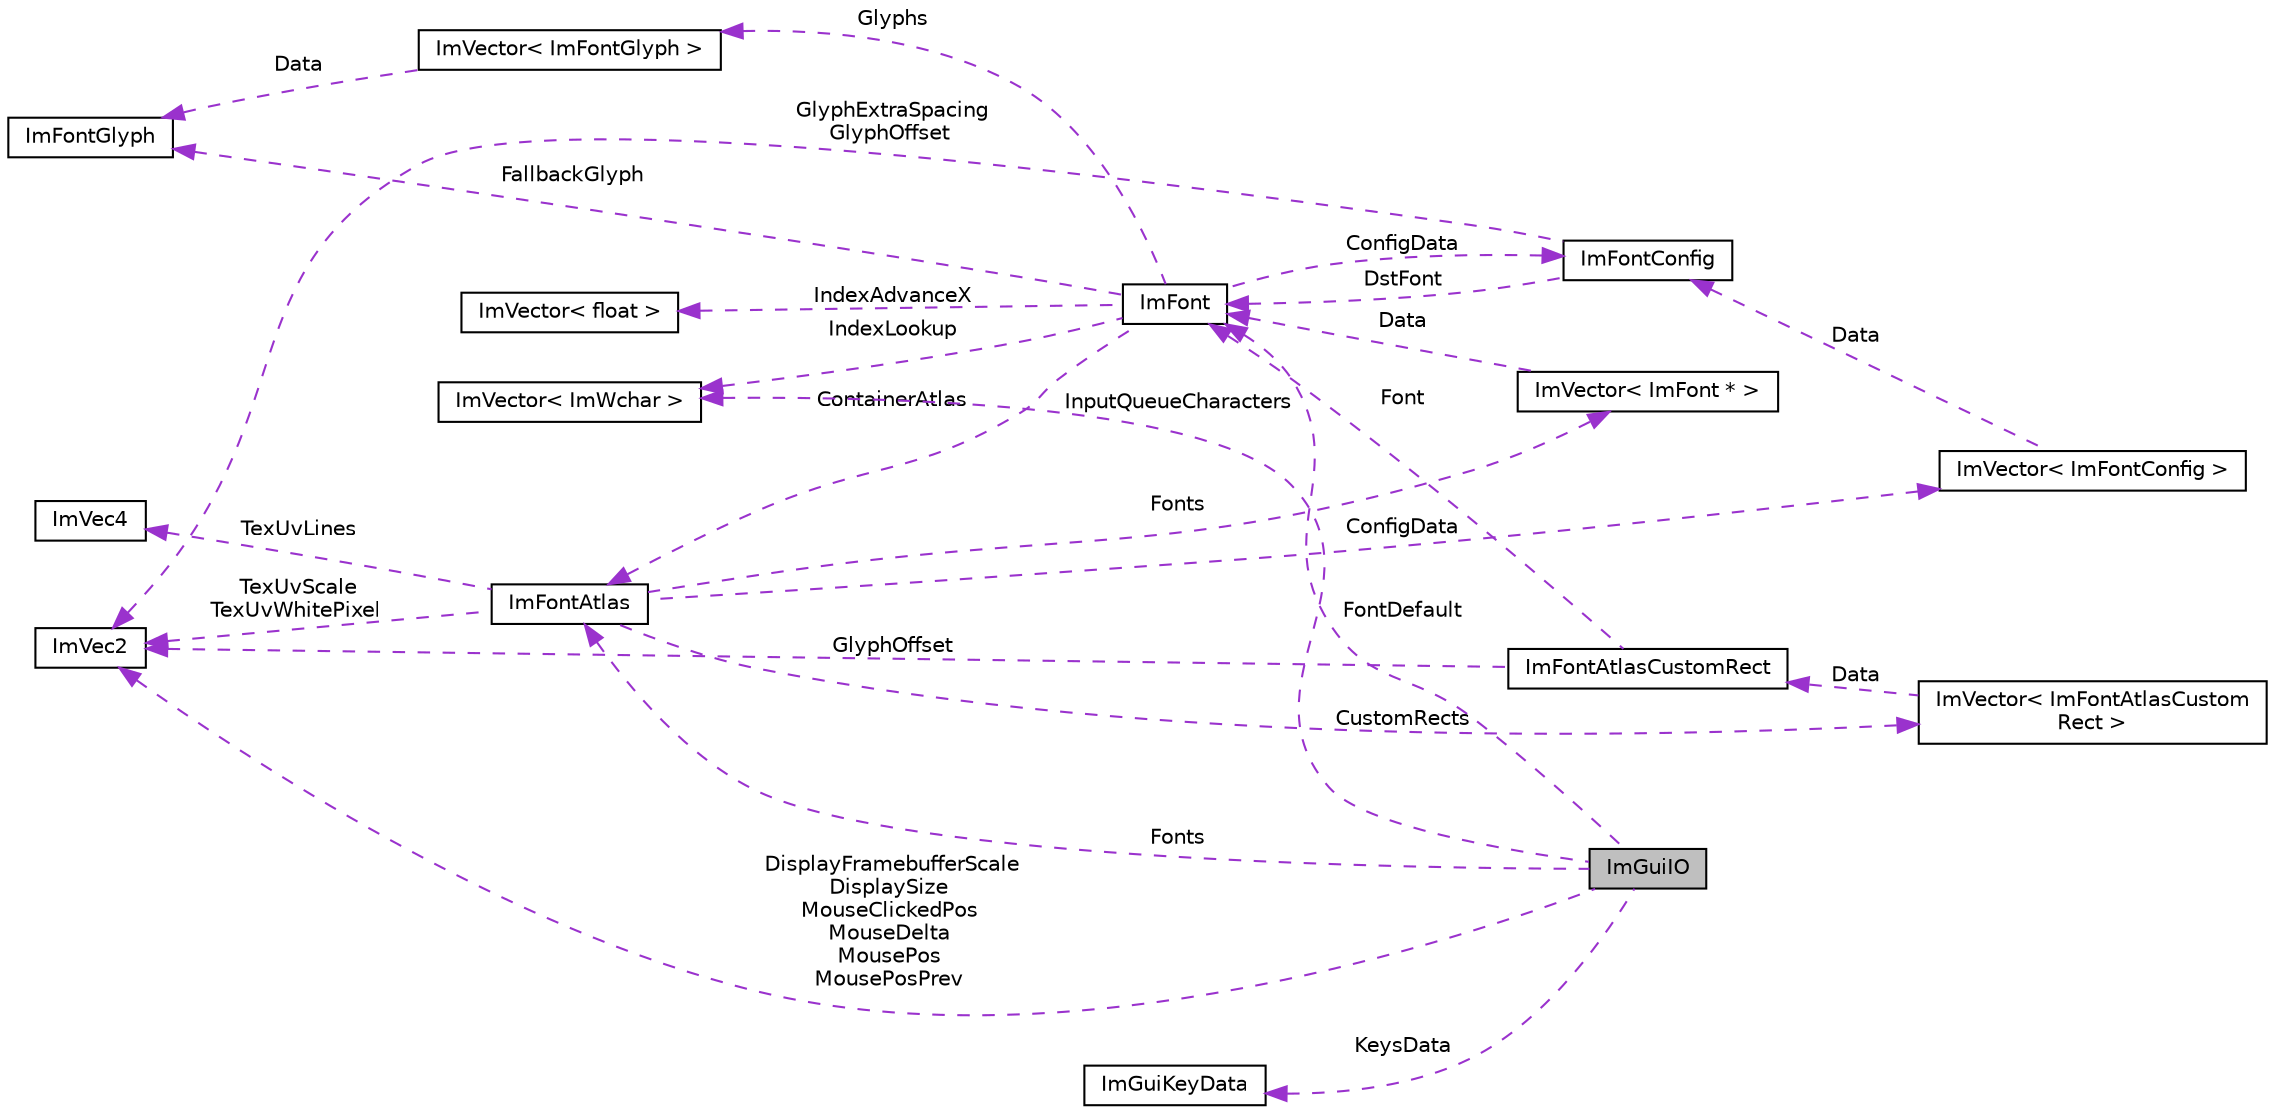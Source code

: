 digraph "ImGuiIO"
{
 // LATEX_PDF_SIZE
  edge [fontname="Helvetica",fontsize="10",labelfontname="Helvetica",labelfontsize="10"];
  node [fontname="Helvetica",fontsize="10",shape=record];
  rankdir="LR";
  Node1 [label="ImGuiIO",height=0.2,width=0.4,color="black", fillcolor="grey75", style="filled", fontcolor="black",tooltip=" "];
  Node2 -> Node1 [dir="back",color="darkorchid3",fontsize="10",style="dashed",label=" DisplayFramebufferScale\nDisplaySize\nMouseClickedPos\nMouseDelta\nMousePos\nMousePosPrev" ,fontname="Helvetica"];
  Node2 [label="ImVec2",height=0.2,width=0.4,color="black", fillcolor="white", style="filled",URL="$struct_im_vec2.html",tooltip=" "];
  Node3 -> Node1 [dir="back",color="darkorchid3",fontsize="10",style="dashed",label=" Fonts" ,fontname="Helvetica"];
  Node3 [label="ImFontAtlas",height=0.2,width=0.4,color="black", fillcolor="white", style="filled",URL="$struct_im_font_atlas.html",tooltip=" "];
  Node2 -> Node3 [dir="back",color="darkorchid3",fontsize="10",style="dashed",label=" TexUvScale\nTexUvWhitePixel" ,fontname="Helvetica"];
  Node4 -> Node3 [dir="back",color="darkorchid3",fontsize="10",style="dashed",label=" Fonts" ,fontname="Helvetica"];
  Node4 [label="ImVector\< ImFont * \>",height=0.2,width=0.4,color="black", fillcolor="white", style="filled",URL="$struct_im_vector.html",tooltip=" "];
  Node5 -> Node4 [dir="back",color="darkorchid3",fontsize="10",style="dashed",label=" Data" ,fontname="Helvetica"];
  Node5 [label="ImFont",height=0.2,width=0.4,color="black", fillcolor="white", style="filled",URL="$struct_im_font.html",tooltip=" "];
  Node6 -> Node5 [dir="back",color="darkorchid3",fontsize="10",style="dashed",label=" IndexAdvanceX" ,fontname="Helvetica"];
  Node6 [label="ImVector\< float \>",height=0.2,width=0.4,color="black", fillcolor="white", style="filled",URL="$struct_im_vector.html",tooltip=" "];
  Node7 -> Node5 [dir="back",color="darkorchid3",fontsize="10",style="dashed",label=" IndexLookup" ,fontname="Helvetica"];
  Node7 [label="ImVector\< ImWchar \>",height=0.2,width=0.4,color="black", fillcolor="white", style="filled",URL="$struct_im_vector.html",tooltip=" "];
  Node8 -> Node5 [dir="back",color="darkorchid3",fontsize="10",style="dashed",label=" Glyphs" ,fontname="Helvetica"];
  Node8 [label="ImVector\< ImFontGlyph \>",height=0.2,width=0.4,color="black", fillcolor="white", style="filled",URL="$struct_im_vector.html",tooltip=" "];
  Node9 -> Node8 [dir="back",color="darkorchid3",fontsize="10",style="dashed",label=" Data" ,fontname="Helvetica"];
  Node9 [label="ImFontGlyph",height=0.2,width=0.4,color="black", fillcolor="white", style="filled",URL="$struct_im_font_glyph.html",tooltip=" "];
  Node9 -> Node5 [dir="back",color="darkorchid3",fontsize="10",style="dashed",label=" FallbackGlyph" ,fontname="Helvetica"];
  Node3 -> Node5 [dir="back",color="darkorchid3",fontsize="10",style="dashed",label=" ContainerAtlas" ,fontname="Helvetica"];
  Node10 -> Node5 [dir="back",color="darkorchid3",fontsize="10",style="dashed",label=" ConfigData" ,fontname="Helvetica"];
  Node10 [label="ImFontConfig",height=0.2,width=0.4,color="black", fillcolor="white", style="filled",URL="$struct_im_font_config.html",tooltip=" "];
  Node2 -> Node10 [dir="back",color="darkorchid3",fontsize="10",style="dashed",label=" GlyphExtraSpacing\nGlyphOffset" ,fontname="Helvetica"];
  Node5 -> Node10 [dir="back",color="darkorchid3",fontsize="10",style="dashed",label=" DstFont" ,fontname="Helvetica"];
  Node11 -> Node3 [dir="back",color="darkorchid3",fontsize="10",style="dashed",label=" CustomRects" ,fontname="Helvetica"];
  Node11 [label="ImVector\< ImFontAtlasCustom\lRect \>",height=0.2,width=0.4,color="black", fillcolor="white", style="filled",URL="$struct_im_vector.html",tooltip=" "];
  Node12 -> Node11 [dir="back",color="darkorchid3",fontsize="10",style="dashed",label=" Data" ,fontname="Helvetica"];
  Node12 [label="ImFontAtlasCustomRect",height=0.2,width=0.4,color="black", fillcolor="white", style="filled",URL="$struct_im_font_atlas_custom_rect.html",tooltip=" "];
  Node2 -> Node12 [dir="back",color="darkorchid3",fontsize="10",style="dashed",label=" GlyphOffset" ,fontname="Helvetica"];
  Node5 -> Node12 [dir="back",color="darkorchid3",fontsize="10",style="dashed",label=" Font" ,fontname="Helvetica"];
  Node13 -> Node3 [dir="back",color="darkorchid3",fontsize="10",style="dashed",label=" ConfigData" ,fontname="Helvetica"];
  Node13 [label="ImVector\< ImFontConfig \>",height=0.2,width=0.4,color="black", fillcolor="white", style="filled",URL="$struct_im_vector.html",tooltip=" "];
  Node10 -> Node13 [dir="back",color="darkorchid3",fontsize="10",style="dashed",label=" Data" ,fontname="Helvetica"];
  Node14 -> Node3 [dir="back",color="darkorchid3",fontsize="10",style="dashed",label=" TexUvLines" ,fontname="Helvetica"];
  Node14 [label="ImVec4",height=0.2,width=0.4,color="black", fillcolor="white", style="filled",URL="$struct_im_vec4.html",tooltip=" "];
  Node5 -> Node1 [dir="back",color="darkorchid3",fontsize="10",style="dashed",label=" FontDefault" ,fontname="Helvetica"];
  Node15 -> Node1 [dir="back",color="darkorchid3",fontsize="10",style="dashed",label=" KeysData" ,fontname="Helvetica"];
  Node15 [label="ImGuiKeyData",height=0.2,width=0.4,color="black", fillcolor="white", style="filled",URL="$struct_im_gui_key_data.html",tooltip=" "];
  Node7 -> Node1 [dir="back",color="darkorchid3",fontsize="10",style="dashed",label=" InputQueueCharacters" ,fontname="Helvetica"];
}
